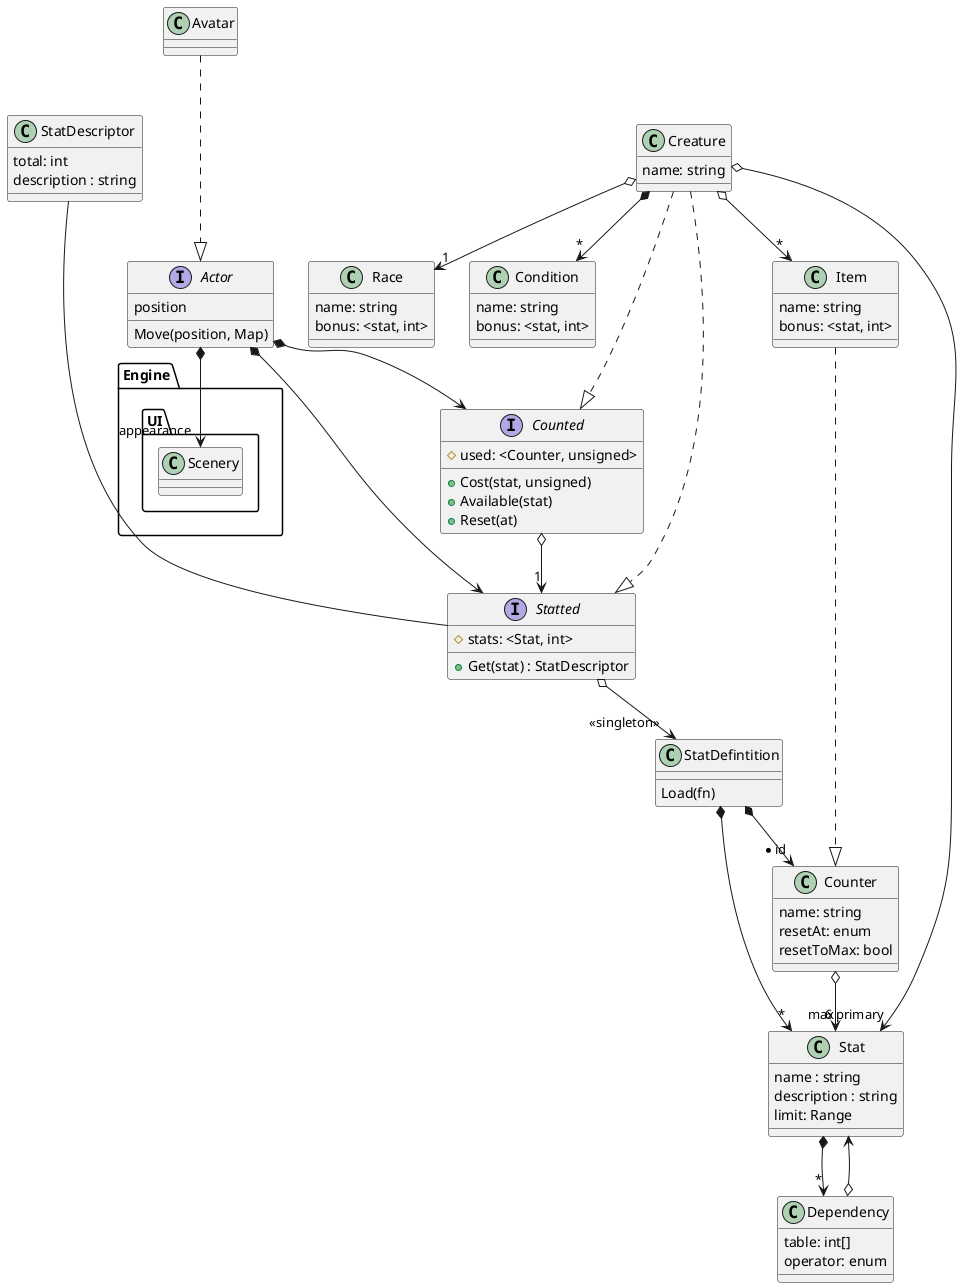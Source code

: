 @startuml

class StatDescriptor {
   total: int
   description : string
}

class StatDefintition {
  Load(fn)
}

interface Counted
{
   + Cost(stat, unsigned)
   + Available(stat)
   + Reset(at)
   # used: <Counter, unsigned>
}

interface Statted
{
   + Get(stat) : StatDescriptor
   # stats: <Stat, int>
}
Counted o--> "1" Statted

class Creature {
  name: string
}

Creature ...|> Counted
Creature ...|> Statted

class Race {
    name: string
    bonus: <stat, int>
}

class Item {
   name: string
   bonus: <stat, int>
}

class Stat {
    name : string
    description : string
    limit: Range
}
class Counter {
   name: string
   resetAt: enum
   resetToMax: bool
}
Counter o--> "max" Stat

class Condition {
   name: string
   bonus: <stat, int>
}

Creature o--> "6 primary" Stat
Creature *--> "*" Condition

class Dependency {
   table: int[]
   operator: enum
}

interface Actor {
   position
   Move(position, Map)
}

Actor *--> "appearance" Engine.UI.Scenery
Actor *--> Statted
Actor *--> Counted

class Avatar
Avatar ...|> Actor
StatDescriptor ---- Statted
Statted o--> "<<singleton>>" StatDefintition
Stat *--> "*" Dependency
Dependency o--> Stat

Creature o--> "1" Race
Creature o--> "*" Item
StatDefintition *---> "*" Stat
StatDefintition *--> "* id" Counter

Item ..|> Counter
@enduml
